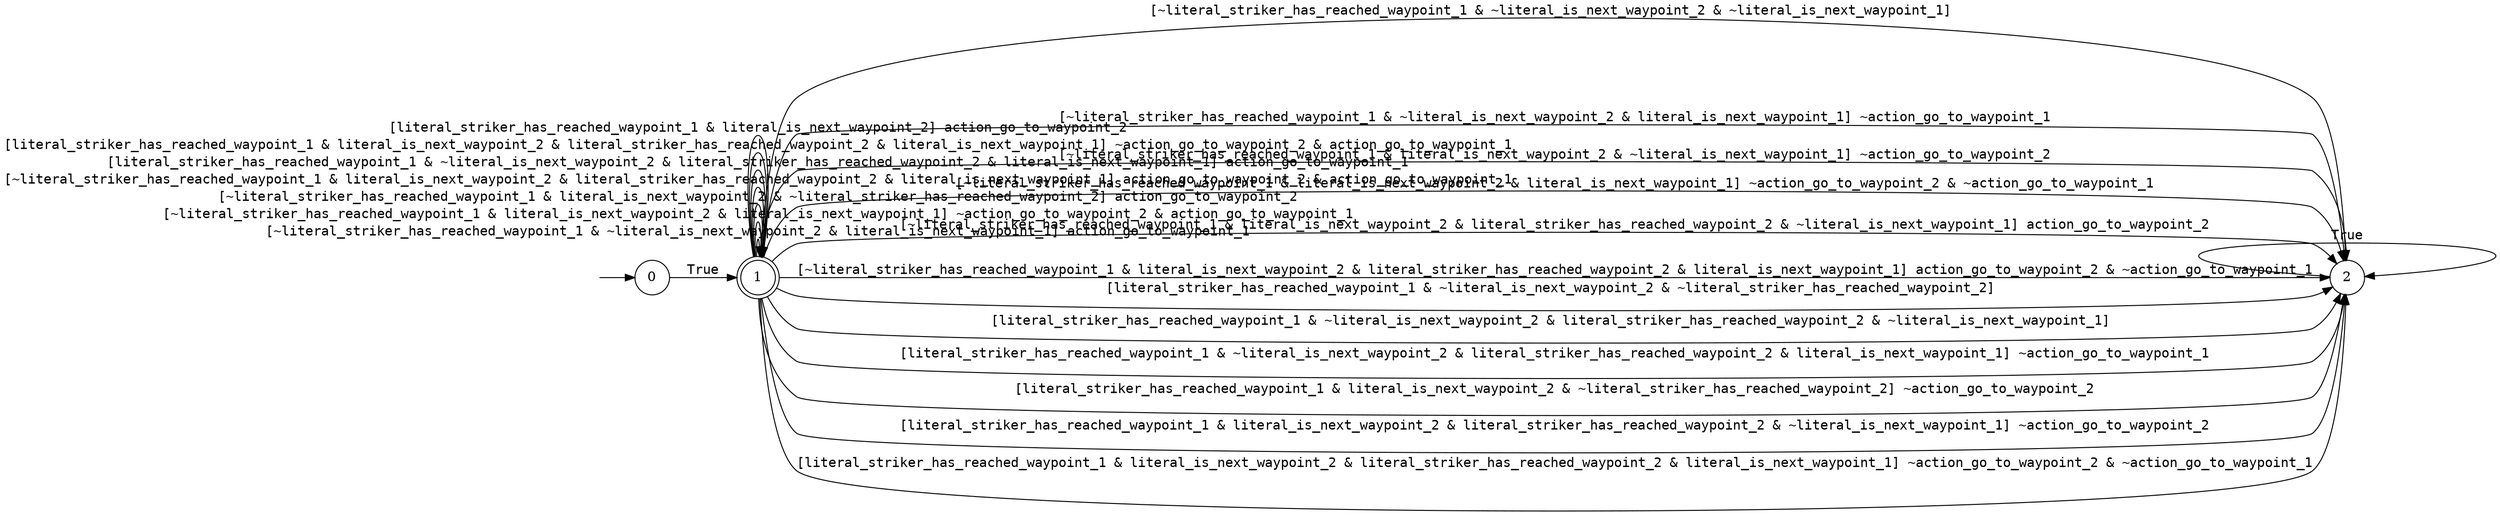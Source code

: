             digraph MONA_DFA {
             rankdir = LR;
             center = true;
             size = "60,80";
             edge [fontname = Courier];
             node [height = .5, width = .5];
             node [shape = doublecircle]; 1;
             node [shape = circle]; 1;
             init [shape = plaintext, label = ""];
init -> 0;
0 -> 1 [label="True"];
1 -> 2 [label="[~literal_striker_has_reached_waypoint_1 & ~literal_is_next_waypoint_2 & ~literal_is_next_waypoint_1] "];
1 -> 2 [label="[~literal_striker_has_reached_waypoint_1 & ~literal_is_next_waypoint_2 & literal_is_next_waypoint_1] ~action_go_to_waypoint_1"];
1 -> 1 [label="[~literal_striker_has_reached_waypoint_1 & ~literal_is_next_waypoint_2 & literal_is_next_waypoint_1] action_go_to_waypoint_1"];
1 -> 2 [label="[~literal_striker_has_reached_waypoint_1 & literal_is_next_waypoint_2 & ~literal_is_next_waypoint_1] ~action_go_to_waypoint_2"];
1 -> 2 [label="[~literal_striker_has_reached_waypoint_1 & literal_is_next_waypoint_2 & literal_is_next_waypoint_1] ~action_go_to_waypoint_2 & ~action_go_to_waypoint_1"];
1 -> 1 [label="[~literal_striker_has_reached_waypoint_1 & literal_is_next_waypoint_2 & literal_is_next_waypoint_1] ~action_go_to_waypoint_2 & action_go_to_waypoint_1"];
1 -> 1 [label="[~literal_striker_has_reached_waypoint_1 & literal_is_next_waypoint_2 & ~literal_striker_has_reached_waypoint_2] action_go_to_waypoint_2"];
1 -> 2 [label="[~literal_striker_has_reached_waypoint_1 & literal_is_next_waypoint_2 & literal_striker_has_reached_waypoint_2 & ~literal_is_next_waypoint_1] action_go_to_waypoint_2"];
1 -> 2 [label="[~literal_striker_has_reached_waypoint_1 & literal_is_next_waypoint_2 & literal_striker_has_reached_waypoint_2 & literal_is_next_waypoint_1] action_go_to_waypoint_2 & ~action_go_to_waypoint_1"];
1 -> 1 [label="[~literal_striker_has_reached_waypoint_1 & literal_is_next_waypoint_2 & literal_striker_has_reached_waypoint_2 & literal_is_next_waypoint_1] action_go_to_waypoint_2 & action_go_to_waypoint_1"];
1 -> 2 [label="[literal_striker_has_reached_waypoint_1 & ~literal_is_next_waypoint_2 & ~literal_striker_has_reached_waypoint_2] "];
1 -> 2 [label="[literal_striker_has_reached_waypoint_1 & ~literal_is_next_waypoint_2 & literal_striker_has_reached_waypoint_2 & ~literal_is_next_waypoint_1] "];
1 -> 2 [label="[literal_striker_has_reached_waypoint_1 & ~literal_is_next_waypoint_2 & literal_striker_has_reached_waypoint_2 & literal_is_next_waypoint_1] ~action_go_to_waypoint_1"];
1 -> 1 [label="[literal_striker_has_reached_waypoint_1 & ~literal_is_next_waypoint_2 & literal_striker_has_reached_waypoint_2 & literal_is_next_waypoint_1] action_go_to_waypoint_1"];
1 -> 2 [label="[literal_striker_has_reached_waypoint_1 & literal_is_next_waypoint_2 & ~literal_striker_has_reached_waypoint_2] ~action_go_to_waypoint_2"];
1 -> 2 [label="[literal_striker_has_reached_waypoint_1 & literal_is_next_waypoint_2 & literal_striker_has_reached_waypoint_2 & ~literal_is_next_waypoint_1] ~action_go_to_waypoint_2"];
1 -> 2 [label="[literal_striker_has_reached_waypoint_1 & literal_is_next_waypoint_2 & literal_striker_has_reached_waypoint_2 & literal_is_next_waypoint_1] ~action_go_to_waypoint_2 & ~action_go_to_waypoint_1"];
1 -> 1 [label="[literal_striker_has_reached_waypoint_1 & literal_is_next_waypoint_2 & literal_striker_has_reached_waypoint_2 & literal_is_next_waypoint_1] ~action_go_to_waypoint_2 & action_go_to_waypoint_1"];
1 -> 1 [label="[literal_striker_has_reached_waypoint_1 & literal_is_next_waypoint_2] action_go_to_waypoint_2"];
2 -> 2 [label="True"];
}
